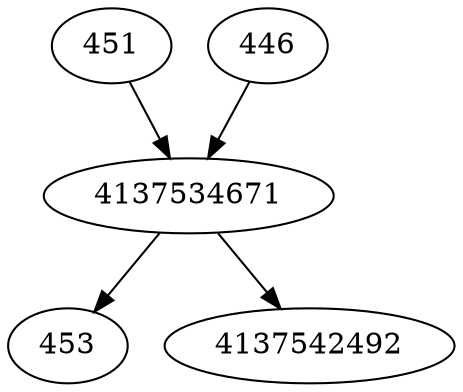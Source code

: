 strict digraph  {
451;
453;
4137534671;
4137542492;
446;
451 -> 4137534671;
4137534671 -> 453;
4137534671 -> 4137542492;
446 -> 4137534671;
}
